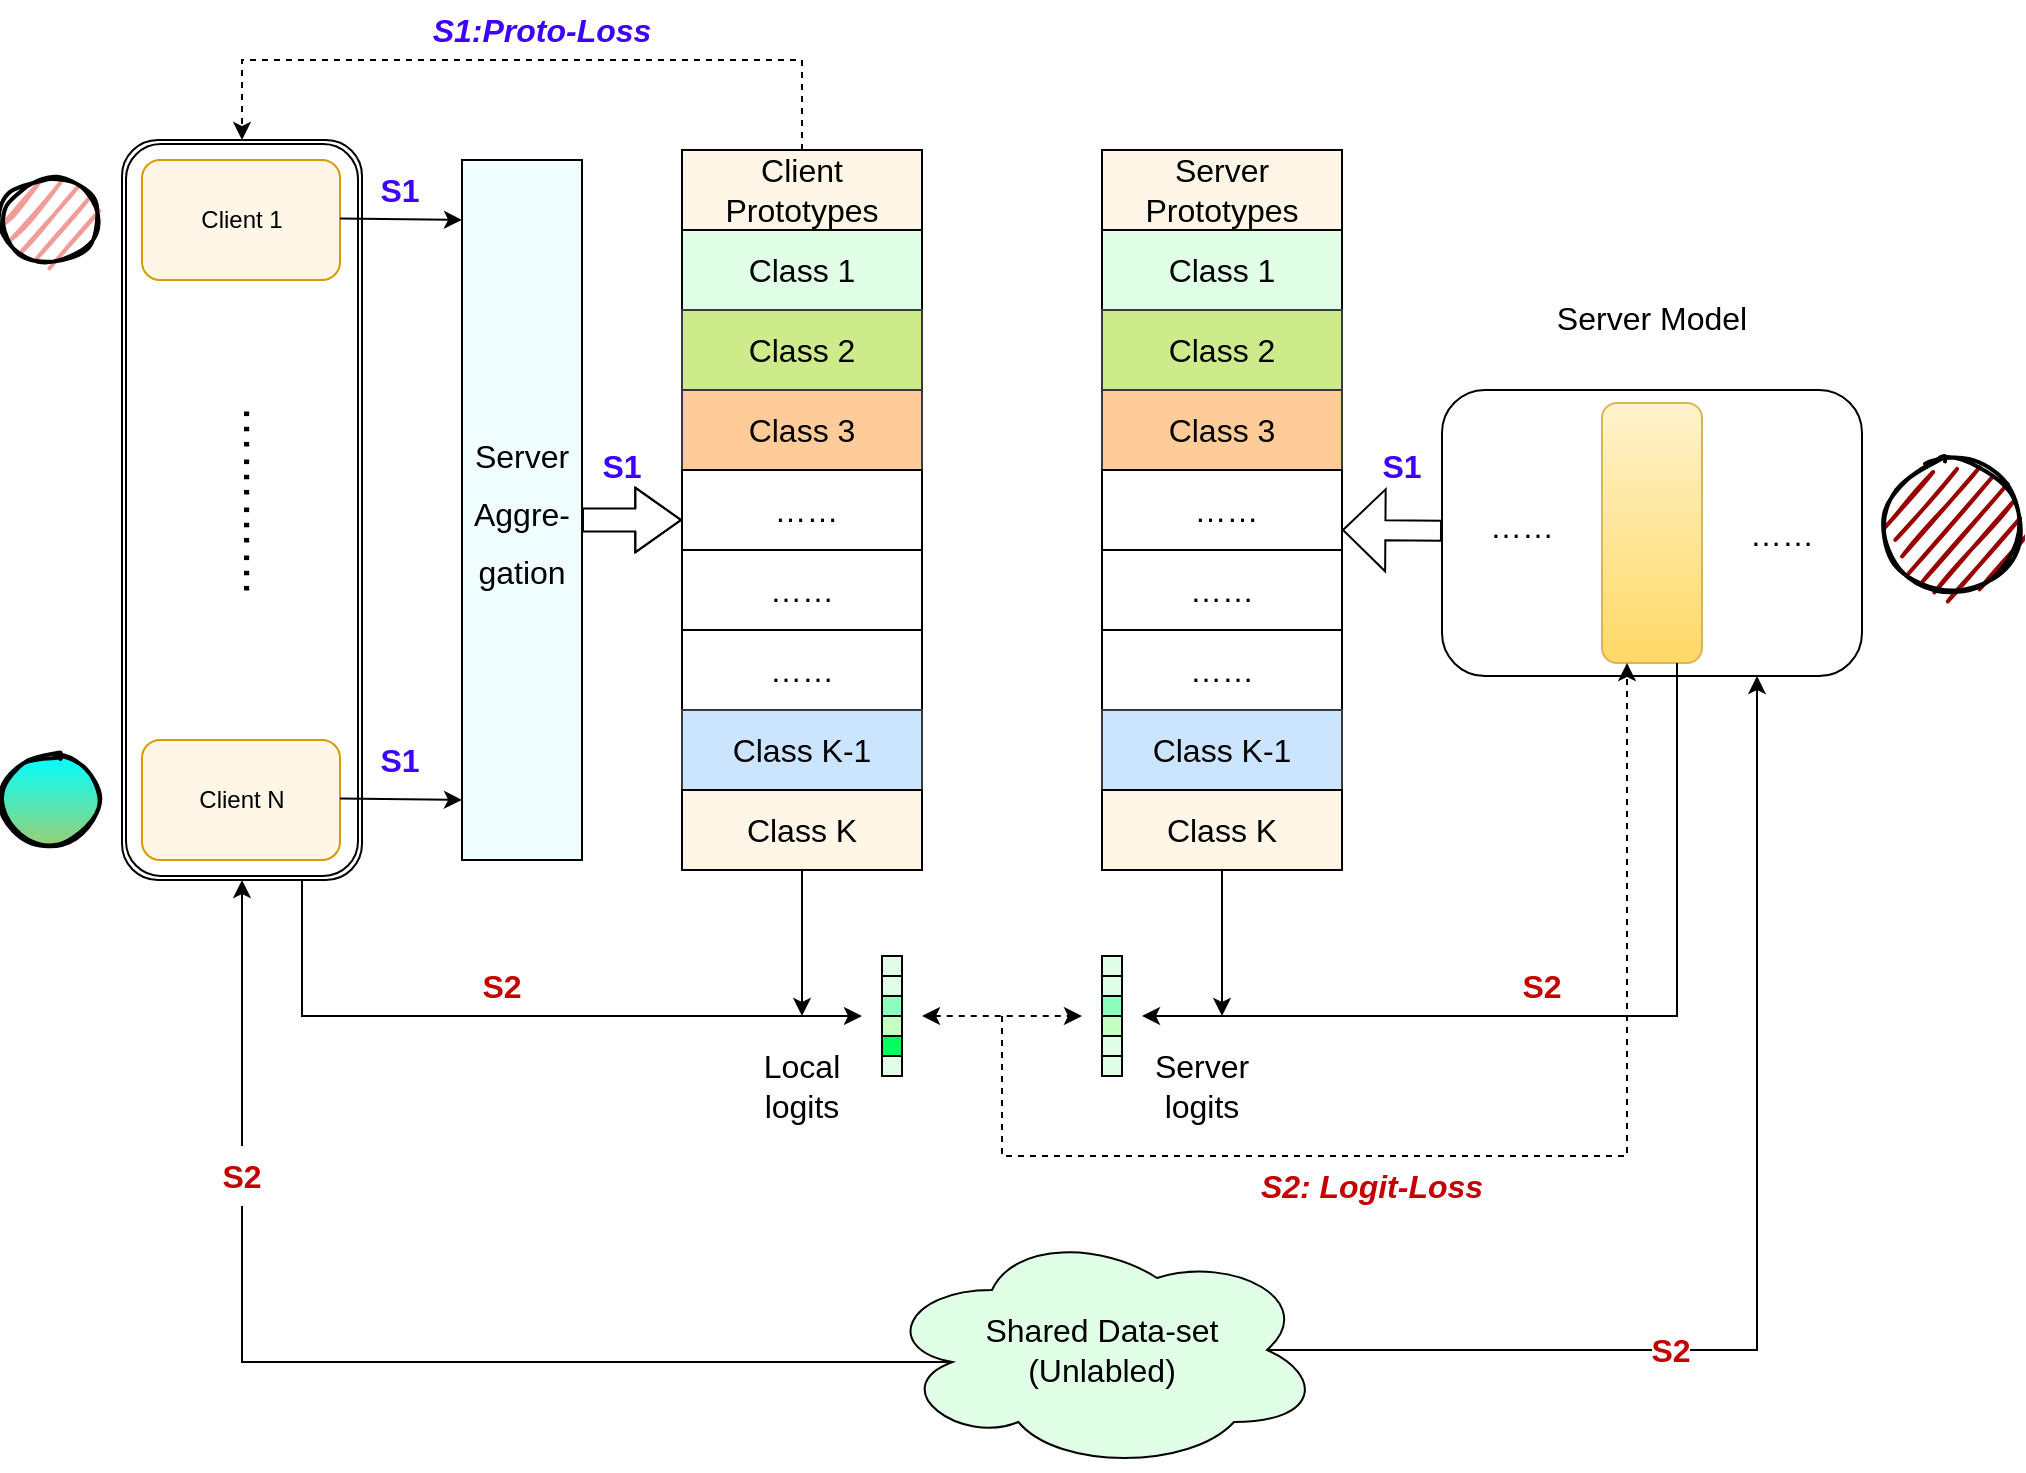 <mxfile version="18.1.2" type="github">
  <diagram id="FthiqLE9ZK1Kx-LcXXlY" name="Page-1">
    <mxGraphModel dx="1183" dy="793" grid="1" gridSize="10" guides="1" tooltips="1" connect="1" arrows="1" fold="1" page="1" pageScale="1" pageWidth="1169" pageHeight="1654" math="0" shadow="0">
      <root>
        <mxCell id="0" />
        <mxCell id="1" parent="0" />
        <mxCell id="91Z8wUPwySo1Unr-oXg9-57" value="" style="shape=ext;double=1;rounded=1;whiteSpace=wrap;html=1;fontSize=16;" vertex="1" parent="1">
          <mxGeometry x="130" y="222" width="120" height="370" as="geometry" />
        </mxCell>
        <mxCell id="91Z8wUPwySo1Unr-oXg9-7" value="" style="rounded=1;whiteSpace=wrap;html=1;rotation=0;fillColor=#FFF6E8;strokeColor=#d79b00;" vertex="1" parent="1">
          <mxGeometry x="140" y="232" width="99" height="60" as="geometry" />
        </mxCell>
        <mxCell id="91Z8wUPwySo1Unr-oXg9-10" value="…………" style="text;html=1;strokeColor=none;fillColor=none;align=center;verticalAlign=middle;whiteSpace=wrap;rounded=0;rotation=90;fontSize=24;" vertex="1" parent="1">
          <mxGeometry x="117.5" y="387" width="163" height="30" as="geometry" />
        </mxCell>
        <mxCell id="91Z8wUPwySo1Unr-oXg9-11" value="" style="rounded=1;whiteSpace=wrap;html=1;fillColor=#FFF6E8;strokeColor=#d79b00;" vertex="1" parent="1">
          <mxGeometry x="140" y="522" width="99" height="60" as="geometry" />
        </mxCell>
        <mxCell id="91Z8wUPwySo1Unr-oXg9-21" value="Client 1" style="text;html=1;strokeColor=none;fillColor=none;align=center;verticalAlign=middle;whiteSpace=wrap;rounded=0;" vertex="1" parent="1">
          <mxGeometry x="159.5" y="247" width="60" height="30" as="geometry" />
        </mxCell>
        <mxCell id="91Z8wUPwySo1Unr-oXg9-23" value="Client N" style="text;html=1;strokeColor=none;fillColor=none;align=center;verticalAlign=middle;whiteSpace=wrap;rounded=0;" vertex="1" parent="1">
          <mxGeometry x="159.5" y="537" width="60" height="30" as="geometry" />
        </mxCell>
        <mxCell id="91Z8wUPwySo1Unr-oXg9-25" value="" style="endArrow=classic;html=1;rounded=0;" edge="1" parent="1">
          <mxGeometry width="50" height="50" relative="1" as="geometry">
            <mxPoint x="239" y="261.29" as="sourcePoint" />
            <mxPoint x="300" y="262" as="targetPoint" />
          </mxGeometry>
        </mxCell>
        <mxCell id="91Z8wUPwySo1Unr-oXg9-27" value="" style="endArrow=classic;html=1;rounded=0;" edge="1" parent="1">
          <mxGeometry width="50" height="50" relative="1" as="geometry">
            <mxPoint x="239" y="551.29" as="sourcePoint" />
            <mxPoint x="300" y="552" as="targetPoint" />
          </mxGeometry>
        </mxCell>
        <mxCell id="91Z8wUPwySo1Unr-oXg9-29" value="" style="ellipse;whiteSpace=wrap;html=1;strokeWidth=2;fillWeight=2;hachureGap=8;fillColor=#F19C99;fillStyle=dots;sketch=1;" vertex="1" parent="1">
          <mxGeometry x="70" y="240.5" width="47.5" height="43" as="geometry" />
        </mxCell>
        <mxCell id="91Z8wUPwySo1Unr-oXg9-30" value="" style="ellipse;whiteSpace=wrap;html=1;strokeWidth=2;fillWeight=2;hachureGap=8;fillColor=#00FFFF;fillStyle=dots;sketch=1;gradientColor=#97d077;strokeColor=#000000;" vertex="1" parent="1">
          <mxGeometry x="70" y="530.5" width="47.5" height="43" as="geometry" />
        </mxCell>
        <mxCell id="91Z8wUPwySo1Unr-oXg9-31" value="&lt;font style=&quot;font-size: 16px;&quot;&gt;Server&lt;br&gt;Aggre-gation&lt;/font&gt;" style="rounded=0;whiteSpace=wrap;html=1;fontSize=24;strokeColor=#000000;fillColor=#F0FEFF;" vertex="1" parent="1">
          <mxGeometry x="300" y="232" width="60" height="350" as="geometry" />
        </mxCell>
        <mxCell id="91Z8wUPwySo1Unr-oXg9-33" value="" style="shape=flexArrow;endArrow=classic;html=1;rounded=0;fontSize=16;width=11.429;endSize=7.286;" edge="1" parent="1">
          <mxGeometry width="50" height="50" relative="1" as="geometry">
            <mxPoint x="360" y="412" as="sourcePoint" />
            <mxPoint x="410" y="412" as="targetPoint" />
            <Array as="points">
              <mxPoint x="380" y="412" />
            </Array>
          </mxGeometry>
        </mxCell>
        <mxCell id="91Z8wUPwySo1Unr-oXg9-42" value="Client Prototypes" style="rounded=0;whiteSpace=wrap;html=1;fontSize=16;strokeColor=#000000;fillColor=#FFF6E8;" vertex="1" parent="1">
          <mxGeometry x="410" y="227" width="120" height="40" as="geometry" />
        </mxCell>
        <mxCell id="91Z8wUPwySo1Unr-oXg9-45" value="Global Prototypes" style="rounded=0;whiteSpace=wrap;html=1;fontSize=16;strokeColor=#000000;fillColor=#FFF6E8;" vertex="1" parent="1">
          <mxGeometry x="410" y="267" width="120" height="40" as="geometry" />
        </mxCell>
        <mxCell id="91Z8wUPwySo1Unr-oXg9-46" value="Class 1" style="rounded=0;whiteSpace=wrap;html=1;fontSize=16;strokeColor=#000000;fillColor=#E0FFE6;" vertex="1" parent="1">
          <mxGeometry x="410" y="267" width="120" height="40" as="geometry" />
        </mxCell>
        <mxCell id="91Z8wUPwySo1Unr-oXg9-47" value="Class 2" style="rounded=0;whiteSpace=wrap;html=1;fontSize=16;strokeColor=#36393d;fillColor=#cdeb8b;" vertex="1" parent="1">
          <mxGeometry x="410" y="307" width="120" height="40" as="geometry" />
        </mxCell>
        <mxCell id="91Z8wUPwySo1Unr-oXg9-48" value="Class 3" style="rounded=0;whiteSpace=wrap;html=1;fontSize=16;strokeColor=#36393d;fillColor=#ffcc99;" vertex="1" parent="1">
          <mxGeometry x="410" y="347" width="120" height="40" as="geometry" />
        </mxCell>
        <mxCell id="91Z8wUPwySo1Unr-oXg9-49" value="&amp;nbsp;……" style="rounded=0;whiteSpace=wrap;html=1;fontSize=16;" vertex="1" parent="1">
          <mxGeometry x="410" y="387" width="120" height="40" as="geometry" />
        </mxCell>
        <mxCell id="91Z8wUPwySo1Unr-oXg9-50" value="……" style="rounded=0;whiteSpace=wrap;html=1;fontSize=16;" vertex="1" parent="1">
          <mxGeometry x="410" y="427" width="120" height="40" as="geometry" />
        </mxCell>
        <mxCell id="91Z8wUPwySo1Unr-oXg9-51" value="……" style="rounded=0;whiteSpace=wrap;html=1;fontSize=16;" vertex="1" parent="1">
          <mxGeometry x="410" y="467" width="120" height="40" as="geometry" />
        </mxCell>
        <mxCell id="91Z8wUPwySo1Unr-oXg9-52" value="Class K-1" style="rounded=0;whiteSpace=wrap;html=1;fontSize=16;strokeColor=#36393d;fillColor=#cce5ff;" vertex="1" parent="1">
          <mxGeometry x="410" y="507" width="120" height="40" as="geometry" />
        </mxCell>
        <mxCell id="91Z8wUPwySo1Unr-oXg9-53" value="Class K" style="rounded=0;whiteSpace=wrap;html=1;fontSize=16;strokeColor=#000000;fillColor=#FFF6E8;" vertex="1" parent="1">
          <mxGeometry x="410" y="547" width="120" height="40" as="geometry" />
        </mxCell>
        <mxCell id="91Z8wUPwySo1Unr-oXg9-54" value="Shared Data-set&lt;br&gt;(Unlabled)" style="ellipse;shape=cloud;whiteSpace=wrap;html=1;fontSize=16;strokeColor=#000000;fillColor=#E0FFE6;" vertex="1" parent="1">
          <mxGeometry x="510" y="767" width="220" height="120" as="geometry" />
        </mxCell>
        <mxCell id="91Z8wUPwySo1Unr-oXg9-56" value="" style="edgeStyle=elbowEdgeStyle;elbow=vertical;endArrow=classic;html=1;rounded=0;fontSize=16;entryX=0.5;entryY=1;entryDx=0;entryDy=0;startArrow=none;" edge="1" parent="1" source="91Z8wUPwySo1Unr-oXg9-221" target="91Z8wUPwySo1Unr-oXg9-57">
          <mxGeometry width="50" height="50" relative="1" as="geometry">
            <mxPoint x="380" y="772" as="sourcePoint" />
            <mxPoint x="190" y="612" as="targetPoint" />
            <Array as="points" />
          </mxGeometry>
        </mxCell>
        <mxCell id="91Z8wUPwySo1Unr-oXg9-58" value="" style="edgeStyle=segmentEdgeStyle;endArrow=classic;html=1;rounded=0;fontSize=16;entryX=0.5;entryY=0;entryDx=0;entryDy=0;exitX=0.5;exitY=0;exitDx=0;exitDy=0;dashed=1;" edge="1" parent="1" source="91Z8wUPwySo1Unr-oXg9-42" target="91Z8wUPwySo1Unr-oXg9-57">
          <mxGeometry width="50" height="50" relative="1" as="geometry">
            <mxPoint x="440" y="222" as="sourcePoint" />
            <mxPoint x="490" y="172" as="targetPoint" />
            <Array as="points">
              <mxPoint x="470" y="182" />
              <mxPoint x="190" y="182" />
            </Array>
          </mxGeometry>
        </mxCell>
        <mxCell id="91Z8wUPwySo1Unr-oXg9-59" value="&lt;i&gt;&lt;font color=&quot;#3d03ff&quot;&gt;&lt;b&gt;S1:Proto-Loss&lt;/b&gt;&lt;/font&gt;&lt;/i&gt;" style="text;html=1;strokeColor=none;fillColor=none;align=center;verticalAlign=middle;whiteSpace=wrap;rounded=0;fontSize=16;" vertex="1" parent="1">
          <mxGeometry x="270" y="152" width="140" height="30" as="geometry" />
        </mxCell>
        <mxCell id="91Z8wUPwySo1Unr-oXg9-216" value="&lt;b&gt;&lt;font color=&quot;#3d03ff&quot;&gt;S1&lt;/font&gt;&lt;/b&gt;" style="text;html=1;strokeColor=none;fillColor=none;align=center;verticalAlign=middle;whiteSpace=wrap;rounded=0;fontFamily=Helvetica;fontSize=16;" vertex="1" parent="1">
          <mxGeometry x="239" y="232" width="60" height="30" as="geometry" />
        </mxCell>
        <mxCell id="91Z8wUPwySo1Unr-oXg9-218" value="&lt;b&gt;&lt;font color=&quot;#3d03ff&quot;&gt;S1&lt;/font&gt;&lt;/b&gt;" style="text;html=1;strokeColor=none;fillColor=none;align=center;verticalAlign=middle;whiteSpace=wrap;rounded=0;fontFamily=Helvetica;fontSize=16;" vertex="1" parent="1">
          <mxGeometry x="239" y="517" width="60" height="30" as="geometry" />
        </mxCell>
        <mxCell id="91Z8wUPwySo1Unr-oXg9-221" value="&lt;font color=&quot;#c40000&quot; style=&quot;line-height: 4; font-size: 16px;&quot;&gt;&lt;b style=&quot;&quot;&gt;S2&lt;/b&gt;&lt;/font&gt;" style="text;html=1;strokeColor=none;fillColor=none;align=center;verticalAlign=middle;whiteSpace=wrap;rounded=0;fontFamily=Helvetica;fontSize=16;" vertex="1" parent="1">
          <mxGeometry x="160" y="725" width="60" height="30" as="geometry" />
        </mxCell>
        <mxCell id="91Z8wUPwySo1Unr-oXg9-222" value="" style="edgeStyle=elbowEdgeStyle;elbow=vertical;endArrow=none;html=1;rounded=0;fontSize=16;entryX=0.5;entryY=1;entryDx=0;entryDy=0;exitX=0.16;exitY=0.55;exitDx=0;exitDy=0;exitPerimeter=0;" edge="1" parent="1" source="91Z8wUPwySo1Unr-oXg9-54" target="91Z8wUPwySo1Unr-oXg9-221">
          <mxGeometry width="50" height="50" relative="1" as="geometry">
            <mxPoint x="380" y="772" as="sourcePoint" />
            <mxPoint x="190" y="592" as="targetPoint" />
            <Array as="points">
              <mxPoint x="360" y="833" />
            </Array>
          </mxGeometry>
        </mxCell>
        <mxCell id="91Z8wUPwySo1Unr-oXg9-225" value="" style="rounded=1;whiteSpace=wrap;html=1;fontFamily=Helvetica;fontSize=16;" vertex="1" parent="1">
          <mxGeometry x="790" y="347" width="210" height="143" as="geometry" />
        </mxCell>
        <mxCell id="91Z8wUPwySo1Unr-oXg9-226" value="Server Model" style="text;html=1;strokeColor=none;fillColor=none;align=center;verticalAlign=middle;whiteSpace=wrap;rounded=0;fontFamily=Helvetica;fontSize=16;" vertex="1" parent="1">
          <mxGeometry x="835" y="283.5" width="120" height="54" as="geometry" />
        </mxCell>
        <mxCell id="91Z8wUPwySo1Unr-oXg9-227" value="" style="rounded=1;whiteSpace=wrap;html=1;fontFamily=Helvetica;fontSize=16;strokeColor=#d6b656;fillColor=#fff2cc;gradientColor=#ffd966;" vertex="1" parent="1">
          <mxGeometry x="870" y="353.5" width="50" height="130" as="geometry" />
        </mxCell>
        <mxCell id="91Z8wUPwySo1Unr-oXg9-228" value="" style="edgeStyle=segmentEdgeStyle;endArrow=classic;html=1;rounded=0;fontFamily=Helvetica;fontSize=16;exitX=0.875;exitY=0.5;exitDx=0;exitDy=0;exitPerimeter=0;fontColor=#C40000;entryX=0.75;entryY=1;entryDx=0;entryDy=0;" edge="1" parent="1" source="91Z8wUPwySo1Unr-oXg9-54" target="91Z8wUPwySo1Unr-oXg9-225">
          <mxGeometry width="50" height="50" relative="1" as="geometry">
            <mxPoint x="600" y="480" as="sourcePoint" />
            <mxPoint x="980" y="450" as="targetPoint" />
            <Array as="points">
              <mxPoint x="948" y="827" />
            </Array>
          </mxGeometry>
        </mxCell>
        <mxCell id="91Z8wUPwySo1Unr-oXg9-243" value="&lt;font color=&quot;#c40000&quot;&gt;S2&lt;/font&gt;" style="edgeLabel;html=1;align=center;verticalAlign=middle;resizable=0;points=[];fontSize=16;fontFamily=Helvetica;fontStyle=1" vertex="1" connectable="0" parent="91Z8wUPwySo1Unr-oXg9-228">
          <mxGeometry x="-0.339" y="5" relative="1" as="geometry">
            <mxPoint x="9" y="5" as="offset" />
          </mxGeometry>
        </mxCell>
        <mxCell id="91Z8wUPwySo1Unr-oXg9-229" value="……" style="text;html=1;strokeColor=none;fillColor=none;align=center;verticalAlign=middle;whiteSpace=wrap;rounded=0;fontFamily=Helvetica;fontSize=16;" vertex="1" parent="1">
          <mxGeometry x="800" y="400" width="60" height="30" as="geometry" />
        </mxCell>
        <mxCell id="91Z8wUPwySo1Unr-oXg9-230" value="……" style="text;html=1;strokeColor=none;fillColor=none;align=center;verticalAlign=middle;whiteSpace=wrap;rounded=0;fontFamily=Helvetica;fontSize=16;" vertex="1" parent="1">
          <mxGeometry x="930" y="403.5" width="60" height="30" as="geometry" />
        </mxCell>
        <mxCell id="91Z8wUPwySo1Unr-oXg9-249" value="" style="ellipse;whiteSpace=wrap;html=1;strokeWidth=2;fillWeight=2;hachureGap=8;fillColor=#990000;fillStyle=dots;sketch=1;fontFamily=Helvetica;fontSize=16;fontColor=#C40000;" vertex="1" parent="1">
          <mxGeometry x="1010" y="383" width="70" height="64" as="geometry" />
        </mxCell>
        <mxCell id="91Z8wUPwySo1Unr-oXg9-253" value="" style="shape=flexArrow;endArrow=classic;html=1;rounded=0;fontFamily=Helvetica;fontSize=16;fontColor=#C40000;endWidth=30;endSize=6.733;" edge="1" parent="1">
          <mxGeometry width="50" height="50" relative="1" as="geometry">
            <mxPoint x="790" y="417.33" as="sourcePoint" />
            <mxPoint x="740" y="417" as="targetPoint" />
          </mxGeometry>
        </mxCell>
        <mxCell id="91Z8wUPwySo1Unr-oXg9-254" value="Server Prototypes" style="rounded=0;whiteSpace=wrap;html=1;fontSize=16;strokeColor=#000000;fillColor=#FFF6E8;" vertex="1" parent="1">
          <mxGeometry x="620" y="227" width="120" height="40" as="geometry" />
        </mxCell>
        <mxCell id="91Z8wUPwySo1Unr-oXg9-255" value="Global Prototypes" style="rounded=0;whiteSpace=wrap;html=1;fontSize=16;strokeColor=#000000;fillColor=#FFF6E8;" vertex="1" parent="1">
          <mxGeometry x="620" y="267" width="120" height="40" as="geometry" />
        </mxCell>
        <mxCell id="91Z8wUPwySo1Unr-oXg9-256" value="Class 1" style="rounded=0;whiteSpace=wrap;html=1;fontSize=16;strokeColor=#000000;fillColor=#E0FFE6;" vertex="1" parent="1">
          <mxGeometry x="620" y="267" width="120" height="40" as="geometry" />
        </mxCell>
        <mxCell id="91Z8wUPwySo1Unr-oXg9-257" value="Class 2" style="rounded=0;whiteSpace=wrap;html=1;fontSize=16;strokeColor=#36393d;fillColor=#cdeb8b;" vertex="1" parent="1">
          <mxGeometry x="620" y="307" width="120" height="40" as="geometry" />
        </mxCell>
        <mxCell id="91Z8wUPwySo1Unr-oXg9-258" value="Class 3" style="rounded=0;whiteSpace=wrap;html=1;fontSize=16;strokeColor=#36393d;fillColor=#ffcc99;" vertex="1" parent="1">
          <mxGeometry x="620" y="347" width="120" height="40" as="geometry" />
        </mxCell>
        <mxCell id="91Z8wUPwySo1Unr-oXg9-259" value="&amp;nbsp;……" style="rounded=0;whiteSpace=wrap;html=1;fontSize=16;" vertex="1" parent="1">
          <mxGeometry x="620" y="387" width="120" height="40" as="geometry" />
        </mxCell>
        <mxCell id="91Z8wUPwySo1Unr-oXg9-260" value="……" style="rounded=0;whiteSpace=wrap;html=1;fontSize=16;" vertex="1" parent="1">
          <mxGeometry x="620" y="427" width="120" height="40" as="geometry" />
        </mxCell>
        <mxCell id="91Z8wUPwySo1Unr-oXg9-261" value="……" style="rounded=0;whiteSpace=wrap;html=1;fontSize=16;" vertex="1" parent="1">
          <mxGeometry x="620" y="467" width="120" height="40" as="geometry" />
        </mxCell>
        <mxCell id="91Z8wUPwySo1Unr-oXg9-262" value="Class K-1" style="rounded=0;whiteSpace=wrap;html=1;fontSize=16;strokeColor=#36393d;fillColor=#cce5ff;" vertex="1" parent="1">
          <mxGeometry x="620" y="507" width="120" height="40" as="geometry" />
        </mxCell>
        <mxCell id="91Z8wUPwySo1Unr-oXg9-263" value="Class K" style="rounded=0;whiteSpace=wrap;html=1;fontSize=16;strokeColor=#000000;fillColor=#FFF6E8;" vertex="1" parent="1">
          <mxGeometry x="620" y="547" width="120" height="40" as="geometry" />
        </mxCell>
        <mxCell id="91Z8wUPwySo1Unr-oXg9-276" value="&lt;b&gt;&lt;font color=&quot;#3d03ff&quot;&gt;S1&lt;/font&gt;&lt;/b&gt;" style="text;html=1;strokeColor=none;fillColor=none;align=center;verticalAlign=middle;whiteSpace=wrap;rounded=0;fontFamily=Helvetica;fontSize=16;" vertex="1" parent="1">
          <mxGeometry x="350" y="370" width="60" height="30" as="geometry" />
        </mxCell>
        <mxCell id="91Z8wUPwySo1Unr-oXg9-277" value="&lt;b&gt;&lt;font color=&quot;#3d03ff&quot;&gt;S1&lt;/font&gt;&lt;/b&gt;" style="text;html=1;strokeColor=none;fillColor=none;align=center;verticalAlign=middle;whiteSpace=wrap;rounded=0;fontFamily=Helvetica;fontSize=16;" vertex="1" parent="1">
          <mxGeometry x="740" y="370" width="60" height="30" as="geometry" />
        </mxCell>
        <mxCell id="91Z8wUPwySo1Unr-oXg9-278" value="" style="edgeStyle=elbowEdgeStyle;elbow=horizontal;endArrow=classic;html=1;rounded=0;fontFamily=Helvetica;fontSize=16;fontColor=#C40000;exitX=0.75;exitY=1;exitDx=0;exitDy=0;" edge="1" parent="1" source="91Z8wUPwySo1Unr-oXg9-57">
          <mxGeometry width="50" height="50" relative="1" as="geometry">
            <mxPoint x="220" y="640" as="sourcePoint" />
            <mxPoint x="500" y="660" as="targetPoint" />
            <Array as="points">
              <mxPoint x="220" y="620" />
            </Array>
          </mxGeometry>
        </mxCell>
        <mxCell id="91Z8wUPwySo1Unr-oXg9-279" value="" style="edgeStyle=segmentEdgeStyle;endArrow=classic;html=1;rounded=0;fontFamily=Helvetica;fontSize=16;fontColor=#C40000;exitX=0.5;exitY=1;exitDx=0;exitDy=0;" edge="1" parent="1" source="91Z8wUPwySo1Unr-oXg9-53">
          <mxGeometry width="50" height="50" relative="1" as="geometry">
            <mxPoint x="470" y="600" as="sourcePoint" />
            <mxPoint x="470" y="660" as="targetPoint" />
            <Array as="points" />
          </mxGeometry>
        </mxCell>
        <mxCell id="91Z8wUPwySo1Unr-oXg9-280" value="&lt;font color=&quot;#c40000&quot; style=&quot;line-height: 4; font-size: 16px;&quot;&gt;&lt;b style=&quot;&quot;&gt;S2&lt;/b&gt;&lt;/font&gt;" style="text;html=1;strokeColor=none;fillColor=none;align=center;verticalAlign=middle;whiteSpace=wrap;rounded=0;fontFamily=Helvetica;fontSize=16;" vertex="1" parent="1">
          <mxGeometry x="810" y="630" width="60" height="30" as="geometry" />
        </mxCell>
        <mxCell id="91Z8wUPwySo1Unr-oXg9-282" value="" style="edgeStyle=elbowEdgeStyle;elbow=vertical;endArrow=classic;html=1;rounded=0;fontFamily=Helvetica;fontSize=16;fontColor=#C40000;exitX=0.75;exitY=1;exitDx=0;exitDy=0;" edge="1" parent="1" source="91Z8wUPwySo1Unr-oXg9-227">
          <mxGeometry width="50" height="50" relative="1" as="geometry">
            <mxPoint x="910" y="480" as="sourcePoint" />
            <mxPoint x="640" y="660" as="targetPoint" />
            <Array as="points">
              <mxPoint x="910" y="660" />
            </Array>
          </mxGeometry>
        </mxCell>
        <mxCell id="91Z8wUPwySo1Unr-oXg9-283" value="" style="edgeStyle=segmentEdgeStyle;endArrow=classic;html=1;rounded=0;fontFamily=Helvetica;fontSize=16;fontColor=#C40000;exitX=0.5;exitY=1;exitDx=0;exitDy=0;" edge="1" parent="1" source="91Z8wUPwySo1Unr-oXg9-263">
          <mxGeometry width="50" height="50" relative="1" as="geometry">
            <mxPoint x="660" y="640" as="sourcePoint" />
            <mxPoint x="680" y="660" as="targetPoint" />
          </mxGeometry>
        </mxCell>
        <mxCell id="91Z8wUPwySo1Unr-oXg9-323" value="" style="rounded=0;whiteSpace=wrap;html=1;fontFamily=Helvetica;fontSize=16;fontColor=#C40000;strokeColor=#000000;fillColor=#E0FFE6;" vertex="1" parent="1">
          <mxGeometry x="510" y="630" width="10" height="10" as="geometry" />
        </mxCell>
        <mxCell id="91Z8wUPwySo1Unr-oXg9-324" value="" style="rounded=0;whiteSpace=wrap;html=1;fontFamily=Helvetica;fontSize=16;fontColor=#C40000;strokeColor=#000000;fillColor=#E0FFE6;" vertex="1" parent="1">
          <mxGeometry x="510" y="640" width="10" height="10" as="geometry" />
        </mxCell>
        <mxCell id="91Z8wUPwySo1Unr-oXg9-325" value="" style="rounded=0;whiteSpace=wrap;html=1;fontFamily=Helvetica;fontSize=16;fontColor=#C40000;strokeColor=#000000;fillColor=#8CFFBE;" vertex="1" parent="1">
          <mxGeometry x="510" y="650" width="10" height="10" as="geometry" />
        </mxCell>
        <mxCell id="91Z8wUPwySo1Unr-oXg9-326" value="" style="rounded=0;whiteSpace=wrap;html=1;fontFamily=Helvetica;fontSize=16;fontColor=#C40000;strokeColor=#000000;fillColor=#C6FFC2;" vertex="1" parent="1">
          <mxGeometry x="510" y="660" width="10" height="10" as="geometry" />
        </mxCell>
        <mxCell id="91Z8wUPwySo1Unr-oXg9-327" value="" style="rounded=0;whiteSpace=wrap;html=1;fontFamily=Helvetica;fontSize=16;fontColor=#C40000;strokeColor=#000000;fillColor=#E0FFE6;" vertex="1" parent="1">
          <mxGeometry x="510" y="680" width="10" height="10" as="geometry" />
        </mxCell>
        <mxCell id="91Z8wUPwySo1Unr-oXg9-328" value="" style="rounded=0;whiteSpace=wrap;html=1;fontFamily=Helvetica;fontSize=16;fontColor=#C40000;strokeColor=#000000;fillColor=#00FF5E;" vertex="1" parent="1">
          <mxGeometry x="510" y="670" width="10" height="10" as="geometry" />
        </mxCell>
        <mxCell id="91Z8wUPwySo1Unr-oXg9-329" value="" style="rounded=0;whiteSpace=wrap;html=1;fontFamily=Helvetica;fontSize=16;fontColor=#C40000;strokeColor=#000000;fillColor=#E0FFE6;" vertex="1" parent="1">
          <mxGeometry x="620" y="630" width="10" height="10" as="geometry" />
        </mxCell>
        <mxCell id="91Z8wUPwySo1Unr-oXg9-330" value="" style="rounded=0;whiteSpace=wrap;html=1;fontFamily=Helvetica;fontSize=16;fontColor=#C40000;strokeColor=#000000;fillColor=#E0FFE6;" vertex="1" parent="1">
          <mxGeometry x="620" y="640" width="10" height="10" as="geometry" />
        </mxCell>
        <mxCell id="91Z8wUPwySo1Unr-oXg9-331" value="" style="rounded=0;whiteSpace=wrap;html=1;fontFamily=Helvetica;fontSize=16;fontColor=#C40000;strokeColor=#000000;fillColor=#8CFFBE;" vertex="1" parent="1">
          <mxGeometry x="620" y="650" width="10" height="10" as="geometry" />
        </mxCell>
        <mxCell id="91Z8wUPwySo1Unr-oXg9-332" value="" style="rounded=0;whiteSpace=wrap;html=1;fontFamily=Helvetica;fontSize=16;fontColor=#C40000;strokeColor=#000000;fillColor=#C6FFC2;" vertex="1" parent="1">
          <mxGeometry x="620" y="660" width="10" height="10" as="geometry" />
        </mxCell>
        <mxCell id="91Z8wUPwySo1Unr-oXg9-333" value="" style="rounded=0;whiteSpace=wrap;html=1;fontFamily=Helvetica;fontSize=16;fontColor=#C40000;strokeColor=#000000;fillColor=#E0FFE6;" vertex="1" parent="1">
          <mxGeometry x="620" y="680" width="10" height="10" as="geometry" />
        </mxCell>
        <mxCell id="91Z8wUPwySo1Unr-oXg9-334" value="" style="rounded=0;whiteSpace=wrap;html=1;fontFamily=Helvetica;fontSize=16;fontColor=#C40000;strokeColor=#000000;fillColor=#E0FFE6;" vertex="1" parent="1">
          <mxGeometry x="620" y="670" width="10" height="10" as="geometry" />
        </mxCell>
        <mxCell id="91Z8wUPwySo1Unr-oXg9-335" value="&lt;font color=&quot;#000000&quot;&gt;Local logits&lt;/font&gt;" style="text;html=1;strokeColor=none;fillColor=none;align=center;verticalAlign=middle;whiteSpace=wrap;rounded=0;fontFamily=Helvetica;fontSize=16;fontColor=#C40000;" vertex="1" parent="1">
          <mxGeometry x="440" y="680" width="60" height="30" as="geometry" />
        </mxCell>
        <mxCell id="91Z8wUPwySo1Unr-oXg9-336" value="&lt;font color=&quot;#000000&quot;&gt;Server logits&lt;/font&gt;" style="text;html=1;strokeColor=none;fillColor=none;align=center;verticalAlign=middle;whiteSpace=wrap;rounded=0;fontFamily=Helvetica;fontSize=16;fontColor=#C40000;" vertex="1" parent="1">
          <mxGeometry x="640" y="680" width="60" height="30" as="geometry" />
        </mxCell>
        <mxCell id="91Z8wUPwySo1Unr-oXg9-338" value="&lt;font color=&quot;#c40000&quot; style=&quot;line-height: 4; font-size: 16px;&quot;&gt;&lt;b style=&quot;&quot;&gt;S2&lt;/b&gt;&lt;/font&gt;" style="text;html=1;strokeColor=none;fillColor=none;align=center;verticalAlign=middle;whiteSpace=wrap;rounded=0;fontFamily=Helvetica;fontSize=16;" vertex="1" parent="1">
          <mxGeometry x="290" y="630" width="60" height="30" as="geometry" />
        </mxCell>
        <mxCell id="91Z8wUPwySo1Unr-oXg9-346" value="" style="endArrow=classic;startArrow=classic;html=1;rounded=0;dashed=1;fontFamily=Helvetica;fontSize=16;fontColor=#000000;" edge="1" parent="1">
          <mxGeometry width="50" height="50" relative="1" as="geometry">
            <mxPoint x="530" y="660" as="sourcePoint" />
            <mxPoint x="610" y="660" as="targetPoint" />
          </mxGeometry>
        </mxCell>
        <mxCell id="91Z8wUPwySo1Unr-oXg9-347" value="" style="edgeStyle=elbowEdgeStyle;elbow=vertical;endArrow=classic;html=1;rounded=0;dashed=1;fontFamily=Helvetica;fontSize=16;fontColor=#3D03FF;entryX=0.25;entryY=1;entryDx=0;entryDy=0;" edge="1" parent="1" target="91Z8wUPwySo1Unr-oXg9-227">
          <mxGeometry width="50" height="50" relative="1" as="geometry">
            <mxPoint x="570" y="660" as="sourcePoint" />
            <mxPoint x="600" y="690" as="targetPoint" />
            <Array as="points">
              <mxPoint x="730" y="730" />
            </Array>
          </mxGeometry>
        </mxCell>
        <mxCell id="91Z8wUPwySo1Unr-oXg9-348" value="&lt;i&gt;&lt;b style=&quot;&quot;&gt;&lt;font color=&quot;#c40000&quot;&gt;S2: Logit-Loss&lt;/font&gt;&lt;/b&gt;&lt;/i&gt;" style="text;html=1;strokeColor=none;fillColor=none;align=center;verticalAlign=middle;whiteSpace=wrap;rounded=0;fontSize=16;" vertex="1" parent="1">
          <mxGeometry x="690" y="730" width="130" height="30" as="geometry" />
        </mxCell>
      </root>
    </mxGraphModel>
  </diagram>
</mxfile>
